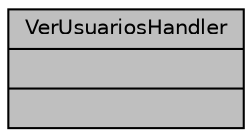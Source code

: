 digraph "VerUsuariosHandler"
{
 // INTERACTIVE_SVG=YES
 // LATEX_PDF_SIZE
  edge [fontname="Helvetica",fontsize="10",labelfontname="Helvetica",labelfontsize="10"];
  node [fontname="Helvetica",fontsize="10",shape=record];
  Node1 [label="{VerUsuariosHandler\n||}",height=0.2,width=0.4,color="black", fillcolor="grey75", style="filled", fontcolor="black",tooltip="Muestra al administrador una lista de cada Usuario registrado y le da la opción de dar de baja a algu..."];
}
